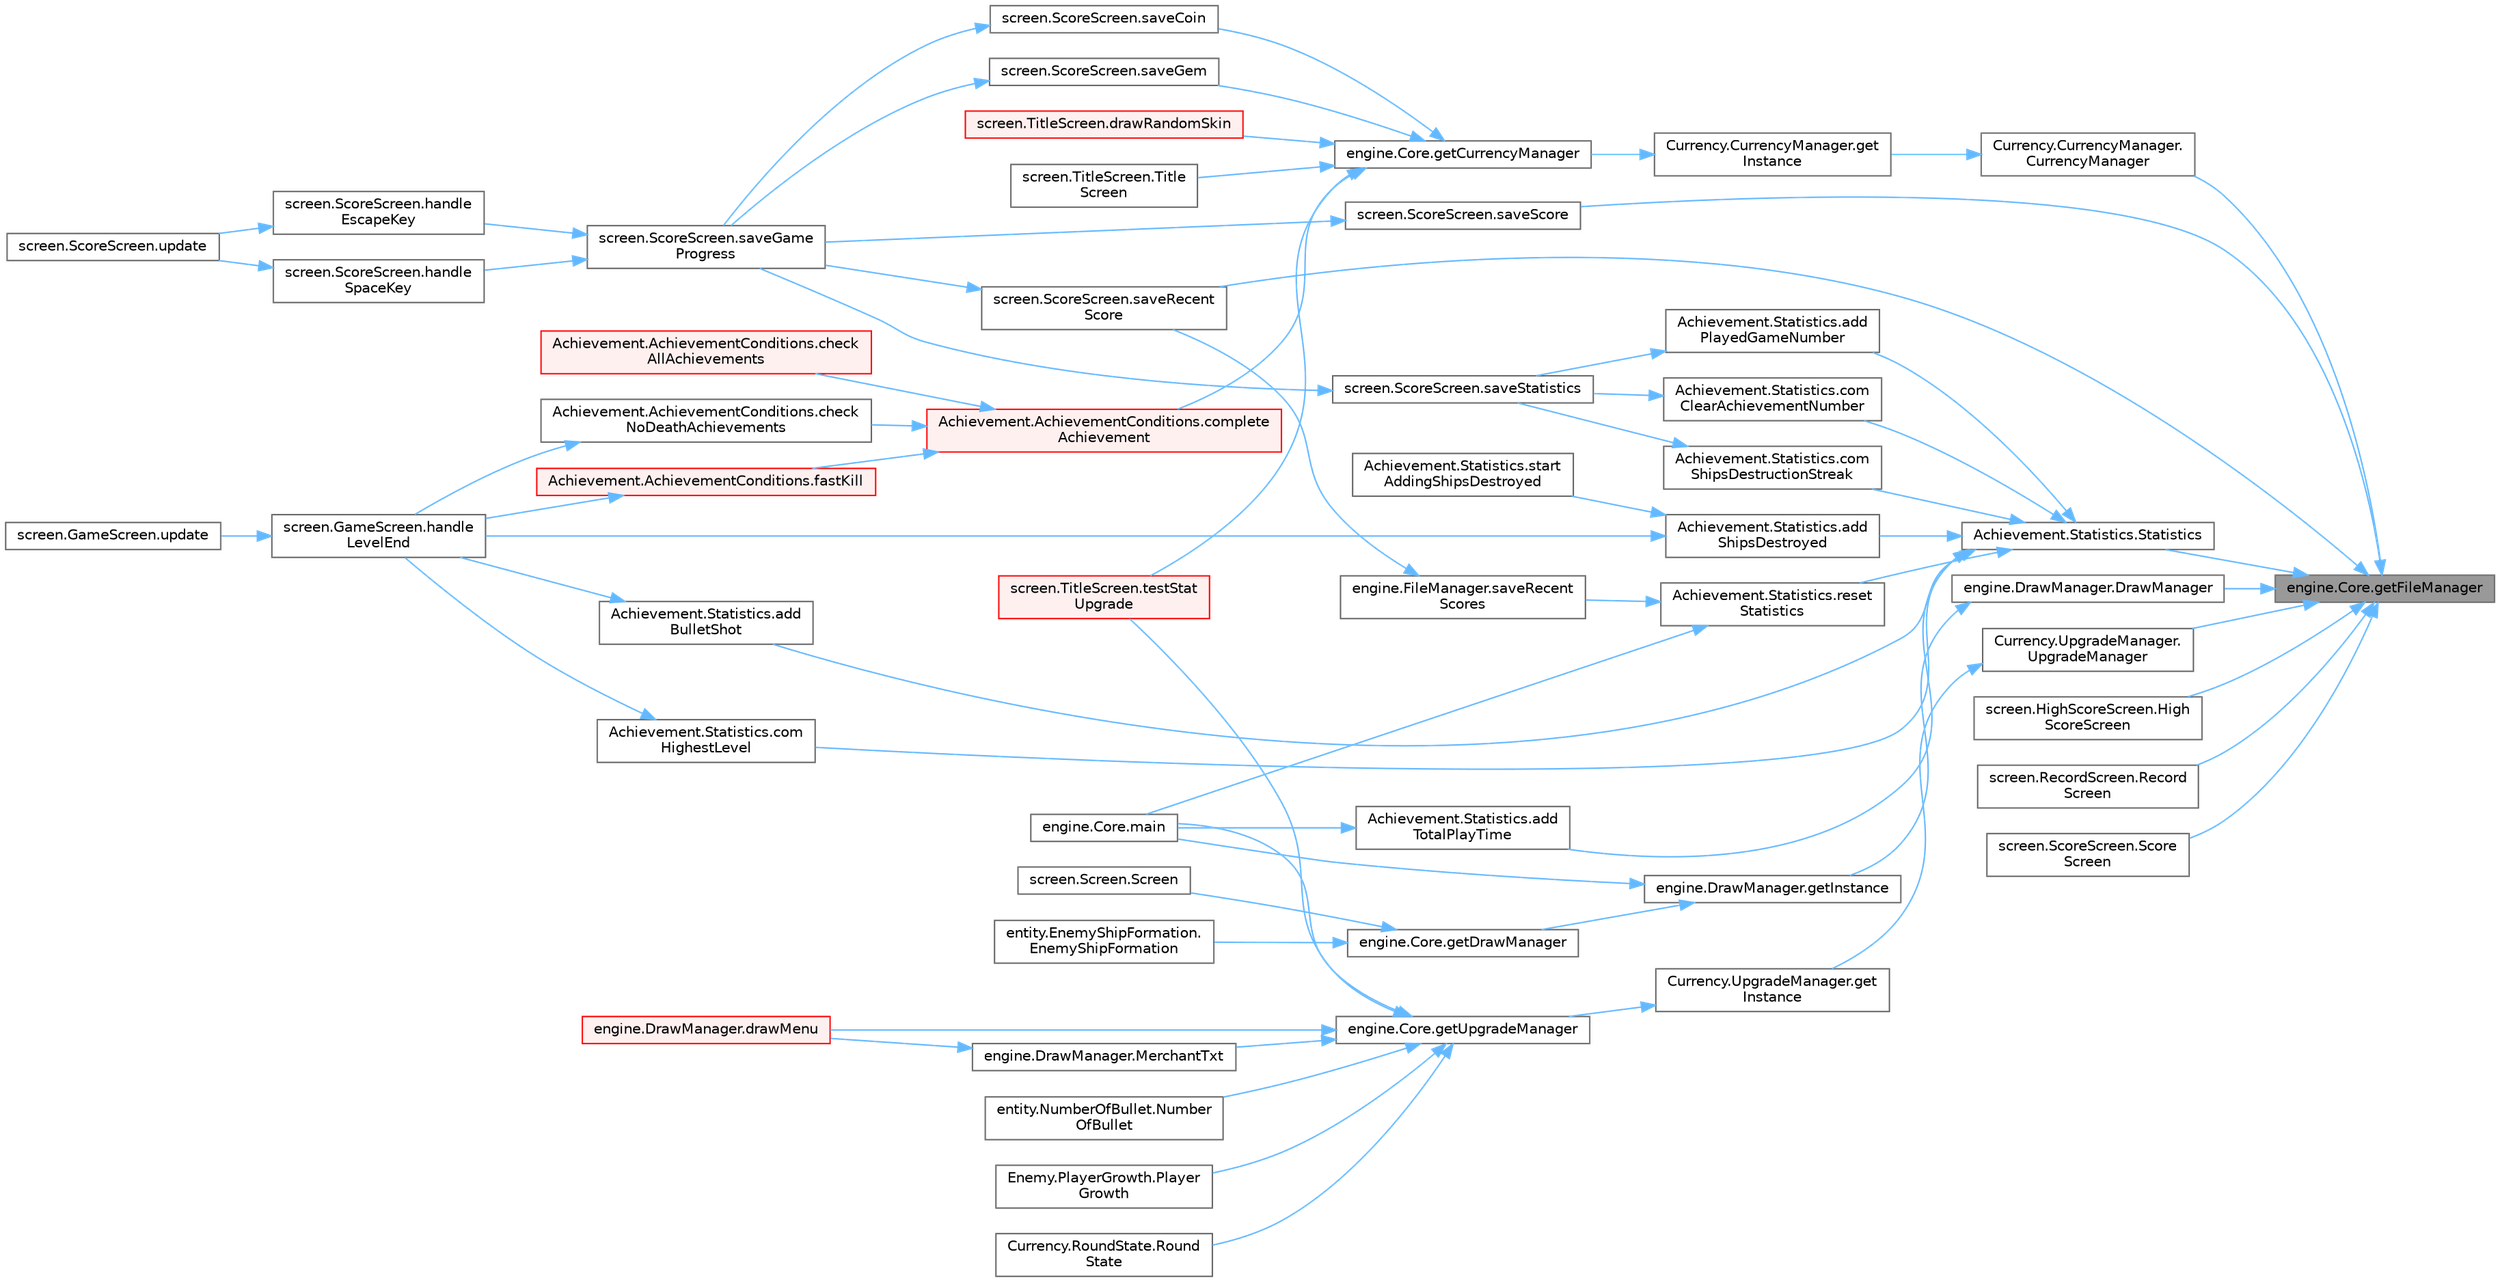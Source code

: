 digraph "engine.Core.getFileManager"
{
 // LATEX_PDF_SIZE
  bgcolor="transparent";
  edge [fontname=Helvetica,fontsize=10,labelfontname=Helvetica,labelfontsize=10];
  node [fontname=Helvetica,fontsize=10,shape=box,height=0.2,width=0.4];
  rankdir="RL";
  Node1 [id="Node000001",label="engine.Core.getFileManager",height=0.2,width=0.4,color="gray40", fillcolor="grey60", style="filled", fontcolor="black",tooltip="Controls access to the file manager."];
  Node1 -> Node2 [id="edge1_Node000001_Node000002",dir="back",color="steelblue1",style="solid",tooltip=" "];
  Node2 [id="Node000002",label="Currency.CurrencyManager.\lCurrencyManager",height=0.2,width=0.4,color="grey40", fillcolor="white", style="filled",URL="$class_currency_1_1_currency_manager.html#a717e788aeda8a1ffde764f7e187b9146",tooltip="private constructor."];
  Node2 -> Node3 [id="edge2_Node000002_Node000003",dir="back",color="steelblue1",style="solid",tooltip=" "];
  Node3 [id="Node000003",label="Currency.CurrencyManager.get\lInstance",height=0.2,width=0.4,color="grey40", fillcolor="white", style="filled",URL="$class_currency_1_1_currency_manager.html#a31c832489fc9cffeeb9a753e3abe3154",tooltip="Returns shared instance of FileManager."];
  Node3 -> Node4 [id="edge3_Node000003_Node000004",dir="back",color="steelblue1",style="solid",tooltip=" "];
  Node4 [id="Node000004",label="engine.Core.getCurrencyManager",height=0.2,width=0.4,color="grey40", fillcolor="white", style="filled",URL="$classengine_1_1_core.html#af6af7caff5e9b89c8bf5d801095f726d",tooltip="Controls access to the currency manager."];
  Node4 -> Node5 [id="edge4_Node000004_Node000005",dir="back",color="steelblue1",style="solid",tooltip=" "];
  Node5 [id="Node000005",label="Achievement.AchievementConditions.complete\lAchievement",height=0.2,width=0.4,color="red", fillcolor="#FFF0F0", style="filled",URL="$class_achievement_1_1_achievement_conditions.html#a370857deb5c4dc35e2bd3191fb6834c1",tooltip=" "];
  Node5 -> Node6 [id="edge5_Node000005_Node000006",dir="back",color="steelblue1",style="solid",tooltip=" "];
  Node6 [id="Node000006",label="Achievement.AchievementConditions.check\lAllAchievements",height=0.2,width=0.4,color="red", fillcolor="#FFF0F0", style="filled",URL="$class_achievement_1_1_achievement_conditions.html#a99d262bc05fed539b97aa1107fcfba48",tooltip=" "];
  Node5 -> Node9 [id="edge6_Node000005_Node000009",dir="back",color="steelblue1",style="solid",tooltip=" "];
  Node9 [id="Node000009",label="Achievement.AchievementConditions.check\lNoDeathAchievements",height=0.2,width=0.4,color="grey40", fillcolor="white", style="filled",URL="$class_achievement_1_1_achievement_conditions.html#ab3b45005bc2580da03cf08b1f13c44cb",tooltip=" "];
  Node9 -> Node10 [id="edge7_Node000009_Node000010",dir="back",color="steelblue1",style="solid",tooltip=" "];
  Node10 [id="Node000010",label="screen.GameScreen.handle\lLevelEnd",height=0.2,width=0.4,color="grey40", fillcolor="white", style="filled",URL="$classscreen_1_1_game_screen.html#a41e19e7b8b70f17d04c7787b81d5116c",tooltip=" "];
  Node10 -> Node11 [id="edge8_Node000010_Node000011",dir="back",color="steelblue1",style="solid",tooltip=" "];
  Node11 [id="Node000011",label="screen.GameScreen.update",height=0.2,width=0.4,color="grey40", fillcolor="white", style="filled",URL="$classscreen_1_1_game_screen.html#aea54bbc0cb5c6990c159be77532b94e0",tooltip="Updates the elements on screen and checks for events."];
  Node5 -> Node12 [id="edge9_Node000005_Node000012",dir="back",color="steelblue1",style="solid",tooltip=" "];
  Node12 [id="Node000012",label="Achievement.AchievementConditions.fastKill",height=0.2,width=0.4,color="red", fillcolor="#FFF0F0", style="filled",URL="$class_achievement_1_1_achievement_conditions.html#a97e05c2e6b58217292dc1c60f7c6542c",tooltip=" "];
  Node12 -> Node10 [id="edge10_Node000012_Node000010",dir="back",color="steelblue1",style="solid",tooltip=" "];
  Node4 -> Node22 [id="edge11_Node000004_Node000022",dir="back",color="steelblue1",style="solid",tooltip=" "];
  Node22 [id="Node000022",label="screen.TitleScreen.drawRandomSkin",height=0.2,width=0.4,color="red", fillcolor="#FFF0F0", style="filled",URL="$classscreen_1_1_title_screen.html#a7fd5b09abe3bec0ab469b9cf6c8153b9",tooltip=" "];
  Node4 -> Node25 [id="edge12_Node000004_Node000025",dir="back",color="steelblue1",style="solid",tooltip=" "];
  Node25 [id="Node000025",label="screen.ScoreScreen.saveCoin",height=0.2,width=0.4,color="grey40", fillcolor="white", style="filled",URL="$classscreen_1_1_score_screen.html#a33f288e63a20c11b9aefc2ab5b1ceead",tooltip="Saves the coin into currency file."];
  Node25 -> Node26 [id="edge13_Node000025_Node000026",dir="back",color="steelblue1",style="solid",tooltip=" "];
  Node26 [id="Node000026",label="screen.ScoreScreen.saveGame\lProgress",height=0.2,width=0.4,color="grey40", fillcolor="white", style="filled",URL="$classscreen_1_1_score_screen.html#a41ff54b61e6d1d32adc72c07e2c3b3b6",tooltip=" "];
  Node26 -> Node27 [id="edge14_Node000026_Node000027",dir="back",color="steelblue1",style="solid",tooltip=" "];
  Node27 [id="Node000027",label="screen.ScoreScreen.handle\lEscapeKey",height=0.2,width=0.4,color="grey40", fillcolor="white", style="filled",URL="$classscreen_1_1_score_screen.html#a057479f036d6fbc727ae22c60f924d09",tooltip=" "];
  Node27 -> Node28 [id="edge15_Node000027_Node000028",dir="back",color="steelblue1",style="solid",tooltip=" "];
  Node28 [id="Node000028",label="screen.ScoreScreen.update",height=0.2,width=0.4,color="grey40", fillcolor="white", style="filled",URL="$classscreen_1_1_score_screen.html#a38e621d92395da75408301bb9873dbdf",tooltip="Updates the elements on screen and checks for events."];
  Node26 -> Node29 [id="edge16_Node000026_Node000029",dir="back",color="steelblue1",style="solid",tooltip=" "];
  Node29 [id="Node000029",label="screen.ScoreScreen.handle\lSpaceKey",height=0.2,width=0.4,color="grey40", fillcolor="white", style="filled",URL="$classscreen_1_1_score_screen.html#acbdd3f9cc0796d86422536b798d5c953",tooltip=" "];
  Node29 -> Node28 [id="edge17_Node000029_Node000028",dir="back",color="steelblue1",style="solid",tooltip=" "];
  Node4 -> Node30 [id="edge18_Node000004_Node000030",dir="back",color="steelblue1",style="solid",tooltip=" "];
  Node30 [id="Node000030",label="screen.ScoreScreen.saveGem",height=0.2,width=0.4,color="grey40", fillcolor="white", style="filled",URL="$classscreen_1_1_score_screen.html#a7eb9637ed29cd1d517d7c64c6317bbc4",tooltip="Saves the gem into currency file."];
  Node30 -> Node26 [id="edge19_Node000030_Node000026",dir="back",color="steelblue1",style="solid",tooltip=" "];
  Node4 -> Node31 [id="edge20_Node000004_Node000031",dir="back",color="steelblue1",style="solid",tooltip=" "];
  Node31 [id="Node000031",label="screen.TitleScreen.testStat\lUpgrade",height=0.2,width=0.4,color="red", fillcolor="#FFF0F0", style="filled",URL="$classscreen_1_1_title_screen.html#a64bde84610fa44a3ef12fcf017ef3217",tooltip="runs when player do buying things when store system is ready – unwrap annotated code and rename this ..."];
  Node4 -> Node32 [id="edge21_Node000004_Node000032",dir="back",color="steelblue1",style="solid",tooltip=" "];
  Node32 [id="Node000032",label="screen.TitleScreen.Title\lScreen",height=0.2,width=0.4,color="grey40", fillcolor="white", style="filled",URL="$classscreen_1_1_title_screen.html#a6d58b0bb3a8064f2e9a0b165762421f5",tooltip="Constructor, establishes the properties of the screen."];
  Node1 -> Node33 [id="edge22_Node000001_Node000033",dir="back",color="steelblue1",style="solid",tooltip=" "];
  Node33 [id="Node000033",label="engine.DrawManager.DrawManager",height=0.2,width=0.4,color="grey40", fillcolor="white", style="filled",URL="$classengine_1_1_draw_manager.html#a75ec582f8ca675258c9eeefc4e3923c4",tooltip="Private constructor."];
  Node33 -> Node34 [id="edge23_Node000033_Node000034",dir="back",color="steelblue1",style="solid",tooltip=" "];
  Node34 [id="Node000034",label="engine.DrawManager.getInstance",height=0.2,width=0.4,color="grey40", fillcolor="white", style="filled",URL="$classengine_1_1_draw_manager.html#a65d3bcf5882046f637638cfcc3d7d84f",tooltip="Returns shared instance of DrawManager."];
  Node34 -> Node35 [id="edge24_Node000034_Node000035",dir="back",color="steelblue1",style="solid",tooltip=" "];
  Node35 [id="Node000035",label="engine.Core.getDrawManager",height=0.2,width=0.4,color="grey40", fillcolor="white", style="filled",URL="$classengine_1_1_core.html#ab8d6946e1c3ea2981bc009665d6155b5",tooltip="Controls access to the drawing manager."];
  Node35 -> Node36 [id="edge25_Node000035_Node000036",dir="back",color="steelblue1",style="solid",tooltip=" "];
  Node36 [id="Node000036",label="entity.EnemyShipFormation.\lEnemyShipFormation",height=0.2,width=0.4,color="grey40", fillcolor="white", style="filled",URL="$classentity_1_1_enemy_ship_formation.html#a376224dc2ff5bd7fbd919e4d6b225cdc",tooltip="Constructor, sets the initial conditions."];
  Node35 -> Node37 [id="edge26_Node000035_Node000037",dir="back",color="steelblue1",style="solid",tooltip=" "];
  Node37 [id="Node000037",label="screen.Screen.Screen",height=0.2,width=0.4,color="grey40", fillcolor="white", style="filled",URL="$classscreen_1_1_screen.html#a1ebb8482ec863c6ad05618ad5d11518e",tooltip="Constructor, establishes the properties of the screen."];
  Node34 -> Node8 [id="edge27_Node000034_Node000008",dir="back",color="steelblue1",style="solid",tooltip=" "];
  Node8 [id="Node000008",label="engine.Core.main",height=0.2,width=0.4,color="grey40", fillcolor="white", style="filled",URL="$classengine_1_1_core.html#a57772a5de30ed8af04183baad8f1281e",tooltip="Test implementation."];
  Node1 -> Node38 [id="edge28_Node000001_Node000038",dir="back",color="steelblue1",style="solid",tooltip=" "];
  Node38 [id="Node000038",label="screen.HighScoreScreen.High\lScoreScreen",height=0.2,width=0.4,color="grey40", fillcolor="white", style="filled",URL="$classscreen_1_1_high_score_screen.html#a64a97eae14496b17608a6d39d38dc54f",tooltip="Constructor, establishes the properties of the screen."];
  Node1 -> Node39 [id="edge29_Node000001_Node000039",dir="back",color="steelblue1",style="solid",tooltip=" "];
  Node39 [id="Node000039",label="screen.RecordScreen.Record\lScreen",height=0.2,width=0.4,color="grey40", fillcolor="white", style="filled",URL="$classscreen_1_1_record_screen.html#ada67944e76b360637864a5ab748f4351",tooltip="Constructor, establishes the properties of the screen."];
  Node1 -> Node40 [id="edge30_Node000001_Node000040",dir="back",color="steelblue1",style="solid",tooltip=" "];
  Node40 [id="Node000040",label="screen.ScoreScreen.saveRecent\lScore",height=0.2,width=0.4,color="grey40", fillcolor="white", style="filled",URL="$classscreen_1_1_score_screen.html#acf1e5689ded9e3a788f24a32eae2e4d4",tooltip="Saves the score as a recent score."];
  Node40 -> Node26 [id="edge31_Node000040_Node000026",dir="back",color="steelblue1",style="solid",tooltip=" "];
  Node1 -> Node41 [id="edge32_Node000001_Node000041",dir="back",color="steelblue1",style="solid",tooltip=" "];
  Node41 [id="Node000041",label="screen.ScoreScreen.saveScore",height=0.2,width=0.4,color="grey40", fillcolor="white", style="filled",URL="$classscreen_1_1_score_screen.html#ad4dae67615c89c96db3ab1de1ac043ec",tooltip="Saves the score as a high score."];
  Node41 -> Node26 [id="edge33_Node000041_Node000026",dir="back",color="steelblue1",style="solid",tooltip=" "];
  Node1 -> Node42 [id="edge34_Node000001_Node000042",dir="back",color="steelblue1",style="solid",tooltip=" "];
  Node42 [id="Node000042",label="screen.ScoreScreen.Score\lScreen",height=0.2,width=0.4,color="grey40", fillcolor="white", style="filled",URL="$classscreen_1_1_score_screen.html#a8a078b464e3ee2d49c50e8decfaf7ed9",tooltip="Constructor, establishes the properties of the screen."];
  Node1 -> Node43 [id="edge35_Node000001_Node000043",dir="back",color="steelblue1",style="solid",tooltip=" "];
  Node43 [id="Node000043",label="Achievement.Statistics.Statistics",height=0.2,width=0.4,color="grey40", fillcolor="white", style="filled",URL="$class_achievement_1_1_statistics.html#aeadeb981ade27306c427c3493a22d612",tooltip="Public Constructor."];
  Node43 -> Node44 [id="edge36_Node000043_Node000044",dir="back",color="steelblue1",style="solid",tooltip=" "];
  Node44 [id="Node000044",label="Achievement.Statistics.add\lBulletShot",height=0.2,width=0.4,color="grey40", fillcolor="white", style="filled",URL="$class_achievement_1_1_statistics.html#a138bee76b4274699681e478a4737269e",tooltip="Add the number of bullets fired so far to the previous record."];
  Node44 -> Node10 [id="edge37_Node000044_Node000010",dir="back",color="steelblue1",style="solid",tooltip=" "];
  Node43 -> Node45 [id="edge38_Node000043_Node000045",dir="back",color="steelblue1",style="solid",tooltip=" "];
  Node45 [id="Node000045",label="Achievement.Statistics.add\lPlayedGameNumber",height=0.2,width=0.4,color="grey40", fillcolor="white", style="filled",URL="$class_achievement_1_1_statistics.html#a70c9ca387c795d149852dff0e7c298f2",tooltip="Add the number of games played."];
  Node45 -> Node46 [id="edge39_Node000045_Node000046",dir="back",color="steelblue1",style="solid",tooltip=" "];
  Node46 [id="Node000046",label="screen.ScoreScreen.saveStatistics",height=0.2,width=0.4,color="grey40", fillcolor="white", style="filled",URL="$classscreen_1_1_score_screen.html#a87b225983adb40984b69ee15b4dd5f93",tooltip="Saves the Player's Statistics."];
  Node46 -> Node26 [id="edge40_Node000046_Node000026",dir="back",color="steelblue1",style="solid",tooltip=" "];
  Node43 -> Node17 [id="edge41_Node000043_Node000017",dir="back",color="steelblue1",style="solid",tooltip=" "];
  Node17 [id="Node000017",label="Achievement.Statistics.add\lShipsDestroyed",height=0.2,width=0.4,color="grey40", fillcolor="white", style="filled",URL="$class_achievement_1_1_statistics.html#a59564a449d79bf40b07d6bca1feab4f9",tooltip="Add the number of ships destroyed so far to the previous record."];
  Node17 -> Node10 [id="edge42_Node000017_Node000010",dir="back",color="steelblue1",style="solid",tooltip=" "];
  Node17 -> Node18 [id="edge43_Node000017_Node000018",dir="back",color="steelblue1",style="solid",tooltip=" "];
  Node18 [id="Node000018",label="Achievement.Statistics.start\lAddingShipsDestroyed",height=0.2,width=0.4,color="grey40", fillcolor="white", style="filled",URL="$class_achievement_1_1_statistics.html#abf85693bc6a7f785a02fad922acc9bcc",tooltip=" "];
  Node43 -> Node47 [id="edge44_Node000043_Node000047",dir="back",color="steelblue1",style="solid",tooltip=" "];
  Node47 [id="Node000047",label="Achievement.Statistics.add\lTotalPlayTime",height=0.2,width=0.4,color="grey40", fillcolor="white", style="filled",URL="$class_achievement_1_1_statistics.html#a99f38e4d8621a9937c77465ae9e5527e",tooltip="Add the current game's playtime to the previous total playtime."];
  Node47 -> Node8 [id="edge45_Node000047_Node000008",dir="back",color="steelblue1",style="solid",tooltip=" "];
  Node43 -> Node48 [id="edge46_Node000043_Node000048",dir="back",color="steelblue1",style="solid",tooltip=" "];
  Node48 [id="Node000048",label="Achievement.Statistics.com\lClearAchievementNumber",height=0.2,width=0.4,color="grey40", fillcolor="white", style="filled",URL="$class_achievement_1_1_statistics.html#a046884caedaf90d798dc5bd6c65f80b7",tooltip="Compare the number of achievements cleared up to now with the number of achievements cleared after th..."];
  Node48 -> Node46 [id="edge47_Node000048_Node000046",dir="back",color="steelblue1",style="solid",tooltip=" "];
  Node43 -> Node49 [id="edge48_Node000043_Node000049",dir="back",color="steelblue1",style="solid",tooltip=" "];
  Node49 [id="Node000049",label="Achievement.Statistics.com\lHighestLevel",height=0.2,width=0.4,color="grey40", fillcolor="white", style="filled",URL="$class_achievement_1_1_statistics.html#ae59e3371feeb5c1e14d4640419c6ee37",tooltip="Compare the previously highest reached level with the currently reached level."];
  Node49 -> Node10 [id="edge49_Node000049_Node000010",dir="back",color="steelblue1",style="solid",tooltip=" "];
  Node43 -> Node50 [id="edge50_Node000043_Node000050",dir="back",color="steelblue1",style="solid",tooltip=" "];
  Node50 [id="Node000050",label="Achievement.Statistics.com\lShipsDestructionStreak",height=0.2,width=0.4,color="grey40", fillcolor="white", style="filled",URL="$class_achievement_1_1_statistics.html#a50c7a6face4c8543e72f56144d46ed5d",tooltip="Compare the current game's destruction streak with the high score for shipsDestructionStreak."];
  Node50 -> Node46 [id="edge51_Node000050_Node000046",dir="back",color="steelblue1",style="solid",tooltip=" "];
  Node43 -> Node51 [id="edge52_Node000043_Node000051",dir="back",color="steelblue1",style="solid",tooltip=" "];
  Node51 [id="Node000051",label="Achievement.Statistics.reset\lStatistics",height=0.2,width=0.4,color="grey40", fillcolor="white", style="filled",URL="$class_achievement_1_1_statistics.html#a2bc2b1895c2e715fc47423ac9e3c1377",tooltip=" "];
  Node51 -> Node8 [id="edge53_Node000051_Node000008",dir="back",color="steelblue1",style="solid",tooltip=" "];
  Node51 -> Node52 [id="edge54_Node000051_Node000052",dir="back",color="steelblue1",style="solid",tooltip=" "];
  Node52 [id="Node000052",label="engine.FileManager.saveRecent\lScores",height=0.2,width=0.4,color="grey40", fillcolor="white", style="filled",URL="$classengine_1_1_file_manager.html#a7b457940b2fc05ff5f3d141dc001ec5f",tooltip="Saves user recent scores to disk."];
  Node52 -> Node40 [id="edge55_Node000052_Node000040",dir="back",color="steelblue1",style="solid",tooltip=" "];
  Node1 -> Node53 [id="edge56_Node000001_Node000053",dir="back",color="steelblue1",style="solid",tooltip=" "];
  Node53 [id="Node000053",label="Currency.UpgradeManager.\lUpgradeManager",height=0.2,width=0.4,color="grey40", fillcolor="white", style="filled",URL="$class_currency_1_1_upgrade_manager.html#a3eba38bf042f6f80cbe3365ca87b3bfd",tooltip="private constructor."];
  Node53 -> Node54 [id="edge57_Node000053_Node000054",dir="back",color="steelblue1",style="solid",tooltip=" "];
  Node54 [id="Node000054",label="Currency.UpgradeManager.get\lInstance",height=0.2,width=0.4,color="grey40", fillcolor="white", style="filled",URL="$class_currency_1_1_upgrade_manager.html#a282e2ed1f01eb22196dccd90b20d4ee5",tooltip="Returns shared instance of UpgradeManager."];
  Node54 -> Node55 [id="edge58_Node000054_Node000055",dir="back",color="steelblue1",style="solid",tooltip=" "];
  Node55 [id="Node000055",label="engine.Core.getUpgradeManager",height=0.2,width=0.4,color="grey40", fillcolor="white", style="filled",URL="$classengine_1_1_core.html#a3b39da2cc59c57cfa84fb9567ad1fec5",tooltip="Controls access to the currency manager."];
  Node55 -> Node56 [id="edge59_Node000055_Node000056",dir="back",color="steelblue1",style="solid",tooltip=" "];
  Node56 [id="Node000056",label="engine.DrawManager.drawMenu",height=0.2,width=0.4,color="red", fillcolor="#FFF0F0", style="filled",URL="$classengine_1_1_draw_manager.html#aa8899ff89b1b8cb4a30c6248ab3386f4",tooltip=" "];
  Node55 -> Node8 [id="edge60_Node000055_Node000008",dir="back",color="steelblue1",style="solid",tooltip=" "];
  Node55 -> Node58 [id="edge61_Node000055_Node000058",dir="back",color="steelblue1",style="solid",tooltip=" "];
  Node58 [id="Node000058",label="engine.DrawManager.MerchantTxt",height=0.2,width=0.4,color="grey40", fillcolor="white", style="filled",URL="$classengine_1_1_draw_manager.html#aa78bf3e4414404d78091953b914cc4d5",tooltip=" "];
  Node58 -> Node56 [id="edge62_Node000058_Node000056",dir="back",color="steelblue1",style="solid",tooltip=" "];
  Node55 -> Node59 [id="edge63_Node000055_Node000059",dir="back",color="steelblue1",style="solid",tooltip=" "];
  Node59 [id="Node000059",label="entity.NumberOfBullet.Number\lOfBullet",height=0.2,width=0.4,color="grey40", fillcolor="white", style="filled",URL="$classentity_1_1_number_of_bullet.html#ac98286f09101d45aa393c52855e3adc6",tooltip="Constructor."];
  Node55 -> Node60 [id="edge64_Node000055_Node000060",dir="back",color="steelblue1",style="solid",tooltip=" "];
  Node60 [id="Node000060",label="Enemy.PlayerGrowth.Player\lGrowth",height=0.2,width=0.4,color="grey40", fillcolor="white", style="filled",URL="$class_enemy_1_1_player_growth.html#aa088528296fad286c33aac404b782596",tooltip=" "];
  Node55 -> Node61 [id="edge65_Node000055_Node000061",dir="back",color="steelblue1",style="solid",tooltip=" "];
  Node61 [id="Node000061",label="Currency.RoundState.Round\lState",height=0.2,width=0.4,color="grey40", fillcolor="white", style="filled",URL="$class_currency_1_1_round_state.html#a56b85ae03c3844d9d9c67607c25c8b19",tooltip=" "];
  Node55 -> Node31 [id="edge66_Node000055_Node000031",dir="back",color="steelblue1",style="solid",tooltip=" "];
}
